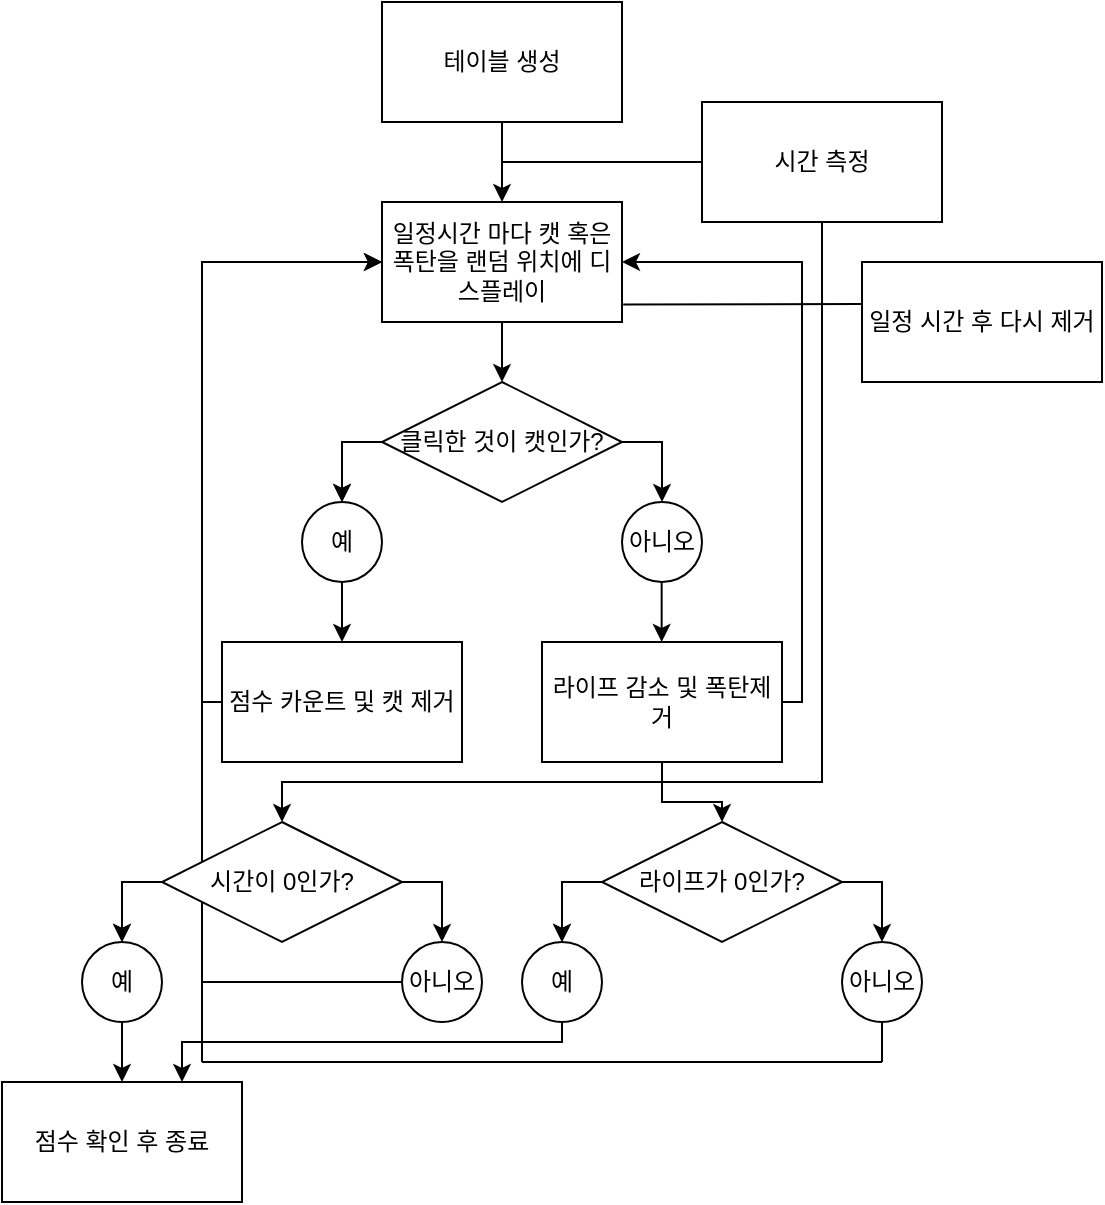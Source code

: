 <mxfile version="16.5.1" type="device"><diagram id="CoQ2O28PI68OsRfiRhM6" name="페이지-1"><mxGraphModel dx="881" dy="854" grid="1" gridSize="10" guides="1" tooltips="1" connect="1" arrows="1" fold="1" page="1" pageScale="1" pageWidth="827" pageHeight="1169" math="0" shadow="0"><root><mxCell id="0"/><mxCell id="1" parent="0"/><mxCell id="dZ31H6b9E3d4goZqUwzB-20" style="edgeStyle=orthogonalEdgeStyle;rounded=0;orthogonalLoop=1;jettySize=auto;html=1;entryX=0.5;entryY=0;entryDx=0;entryDy=0;" parent="1" source="dZ31H6b9E3d4goZqUwzB-1" target="dZ31H6b9E3d4goZqUwzB-2" edge="1"><mxGeometry relative="1" as="geometry"/></mxCell><mxCell id="dZ31H6b9E3d4goZqUwzB-1" value="테이블 생성" style="rounded=0;whiteSpace=wrap;html=1;" parent="1" vertex="1"><mxGeometry x="200" y="110" width="120" height="60" as="geometry"/></mxCell><mxCell id="dZ31H6b9E3d4goZqUwzB-36" style="edgeStyle=orthogonalEdgeStyle;rounded=0;orthogonalLoop=1;jettySize=auto;html=1;entryX=0.5;entryY=0;entryDx=0;entryDy=0;" parent="1" source="dZ31H6b9E3d4goZqUwzB-2" target="dZ31H6b9E3d4goZqUwzB-3" edge="1"><mxGeometry relative="1" as="geometry"/></mxCell><mxCell id="dZ31H6b9E3d4goZqUwzB-2" value="일정시간 마다 캣 혹은 폭탄을 랜덤 위치에 디스플레이" style="rounded=0;whiteSpace=wrap;html=1;" parent="1" vertex="1"><mxGeometry x="200" y="210" width="120" height="60" as="geometry"/></mxCell><mxCell id="dZ31H6b9E3d4goZqUwzB-7" style="edgeStyle=orthogonalEdgeStyle;rounded=0;orthogonalLoop=1;jettySize=auto;html=1;entryX=0.5;entryY=0;entryDx=0;entryDy=0;" parent="1" source="dZ31H6b9E3d4goZqUwzB-3" target="dZ31H6b9E3d4goZqUwzB-5" edge="1"><mxGeometry relative="1" as="geometry"><mxPoint x="180" y="350" as="targetPoint"/><Array as="points"><mxPoint x="180" y="330"/></Array></mxGeometry></mxCell><mxCell id="dZ31H6b9E3d4goZqUwzB-3" value="클릭한 것이 캣인가?" style="rhombus;whiteSpace=wrap;html=1;" parent="1" vertex="1"><mxGeometry x="200" y="300" width="120" height="60" as="geometry"/></mxCell><mxCell id="dZ31H6b9E3d4goZqUwzB-23" style="edgeStyle=orthogonalEdgeStyle;rounded=0;orthogonalLoop=1;jettySize=auto;html=1;entryX=0.5;entryY=0;entryDx=0;entryDy=0;" parent="1" source="dZ31H6b9E3d4goZqUwzB-5" target="dZ31H6b9E3d4goZqUwzB-19" edge="1"><mxGeometry relative="1" as="geometry"/></mxCell><mxCell id="dZ31H6b9E3d4goZqUwzB-5" value="예" style="ellipse;whiteSpace=wrap;html=1;aspect=fixed;" parent="1" vertex="1"><mxGeometry x="160" y="360" width="40" height="40" as="geometry"/></mxCell><mxCell id="dZ31H6b9E3d4goZqUwzB-6" value="아니오" style="ellipse;whiteSpace=wrap;html=1;aspect=fixed;" parent="1" vertex="1"><mxGeometry x="320" y="360" width="40" height="40" as="geometry"/></mxCell><mxCell id="dZ31H6b9E3d4goZqUwzB-11" style="edgeStyle=orthogonalEdgeStyle;rounded=0;orthogonalLoop=1;jettySize=auto;html=1;entryX=0.5;entryY=0;entryDx=0;entryDy=0;" parent="1" edge="1"><mxGeometry relative="1" as="geometry"><mxPoint x="180" y="360" as="targetPoint"/><mxPoint x="200" y="330" as="sourcePoint"/><Array as="points"><mxPoint x="180" y="330"/></Array></mxGeometry></mxCell><mxCell id="dZ31H6b9E3d4goZqUwzB-12" style="edgeStyle=orthogonalEdgeStyle;rounded=0;orthogonalLoop=1;jettySize=auto;html=1;entryX=0.5;entryY=0;entryDx=0;entryDy=0;" parent="1" edge="1"><mxGeometry relative="1" as="geometry"><mxPoint x="340" y="360" as="targetPoint"/><mxPoint x="320" y="330" as="sourcePoint"/><Array as="points"><mxPoint x="340" y="330"/></Array></mxGeometry></mxCell><mxCell id="dZ31H6b9E3d4goZqUwzB-24" style="edgeStyle=orthogonalEdgeStyle;rounded=0;orthogonalLoop=1;jettySize=auto;html=1;entryX=0;entryY=0.5;entryDx=0;entryDy=0;" parent="1" source="dZ31H6b9E3d4goZqUwzB-19" target="dZ31H6b9E3d4goZqUwzB-2" edge="1"><mxGeometry relative="1" as="geometry"><mxPoint x="190" y="240" as="targetPoint"/><Array as="points"><mxPoint x="110" y="460"/><mxPoint x="110" y="240"/></Array></mxGeometry></mxCell><mxCell id="dZ31H6b9E3d4goZqUwzB-19" value="점수 카운트 및 캣 제거" style="rounded=0;whiteSpace=wrap;html=1;" parent="1" vertex="1"><mxGeometry x="120" y="430" width="120" height="60" as="geometry"/></mxCell><mxCell id="dZ31H6b9E3d4goZqUwzB-21" value="" style="endArrow=none;html=1;rounded=0;" parent="1" edge="1"><mxGeometry width="50" height="50" relative="1" as="geometry"><mxPoint x="260" y="190" as="sourcePoint"/><mxPoint x="360" y="190" as="targetPoint"/></mxGeometry></mxCell><mxCell id="n8j-re04Qa5t4qqMFMgC-17" style="edgeStyle=orthogonalEdgeStyle;rounded=0;orthogonalLoop=1;jettySize=auto;html=1;entryX=0.5;entryY=0;entryDx=0;entryDy=0;" edge="1" parent="1" source="dZ31H6b9E3d4goZqUwzB-22" target="n8j-re04Qa5t4qqMFMgC-11"><mxGeometry relative="1" as="geometry"><Array as="points"><mxPoint x="420" y="500"/><mxPoint x="150" y="500"/></Array></mxGeometry></mxCell><mxCell id="dZ31H6b9E3d4goZqUwzB-22" value="시간 측정" style="rounded=0;whiteSpace=wrap;html=1;" parent="1" vertex="1"><mxGeometry x="360" y="160" width="120" height="60" as="geometry"/></mxCell><mxCell id="n8j-re04Qa5t4qqMFMgC-3" style="edgeStyle=orthogonalEdgeStyle;rounded=0;orthogonalLoop=1;jettySize=auto;html=1;entryX=1;entryY=0.5;entryDx=0;entryDy=0;" edge="1" parent="1" source="dZ31H6b9E3d4goZqUwzB-32" target="dZ31H6b9E3d4goZqUwzB-2"><mxGeometry relative="1" as="geometry"><mxPoint x="430" y="240.0" as="targetPoint"/><Array as="points"><mxPoint x="410" y="460"/><mxPoint x="410" y="240"/></Array></mxGeometry></mxCell><mxCell id="n8j-re04Qa5t4qqMFMgC-18" style="edgeStyle=orthogonalEdgeStyle;rounded=0;orthogonalLoop=1;jettySize=auto;html=1;entryX=0.5;entryY=0;entryDx=0;entryDy=0;" edge="1" parent="1" source="dZ31H6b9E3d4goZqUwzB-32" target="n8j-re04Qa5t4qqMFMgC-5"><mxGeometry relative="1" as="geometry"/></mxCell><mxCell id="dZ31H6b9E3d4goZqUwzB-32" value="라이프 감소 및 폭탄제거" style="rounded=0;whiteSpace=wrap;html=1;" parent="1" vertex="1"><mxGeometry x="280" y="430" width="120" height="60" as="geometry"/></mxCell><mxCell id="dZ31H6b9E3d4goZqUwzB-35" style="edgeStyle=orthogonalEdgeStyle;rounded=0;orthogonalLoop=1;jettySize=auto;html=1;entryX=0.5;entryY=0;entryDx=0;entryDy=0;" parent="1" edge="1"><mxGeometry relative="1" as="geometry"><mxPoint x="339.83" y="400" as="sourcePoint"/><mxPoint x="339.83" y="430" as="targetPoint"/></mxGeometry></mxCell><mxCell id="n8j-re04Qa5t4qqMFMgC-4" style="edgeStyle=orthogonalEdgeStyle;rounded=0;orthogonalLoop=1;jettySize=auto;html=1;entryX=0.5;entryY=0;entryDx=0;entryDy=0;" edge="1" source="n8j-re04Qa5t4qqMFMgC-5" target="n8j-re04Qa5t4qqMFMgC-6" parent="1"><mxGeometry relative="1" as="geometry"><mxPoint x="290" y="570" as="targetPoint"/><Array as="points"><mxPoint x="290" y="550"/></Array></mxGeometry></mxCell><mxCell id="n8j-re04Qa5t4qqMFMgC-5" value="라이프가 0인가?" style="rhombus;whiteSpace=wrap;html=1;" vertex="1" parent="1"><mxGeometry x="310" y="520" width="120" height="60" as="geometry"/></mxCell><mxCell id="n8j-re04Qa5t4qqMFMgC-21" style="edgeStyle=orthogonalEdgeStyle;rounded=0;orthogonalLoop=1;jettySize=auto;html=1;entryX=0.75;entryY=0;entryDx=0;entryDy=0;" edge="1" parent="1" source="n8j-re04Qa5t4qqMFMgC-6" target="n8j-re04Qa5t4qqMFMgC-19"><mxGeometry relative="1" as="geometry"><Array as="points"><mxPoint x="290" y="630"/><mxPoint x="100" y="630"/></Array></mxGeometry></mxCell><mxCell id="n8j-re04Qa5t4qqMFMgC-6" value="예" style="ellipse;whiteSpace=wrap;html=1;aspect=fixed;" vertex="1" parent="1"><mxGeometry x="270" y="580" width="40" height="40" as="geometry"/></mxCell><mxCell id="n8j-re04Qa5t4qqMFMgC-7" value="아니오" style="ellipse;whiteSpace=wrap;html=1;aspect=fixed;" vertex="1" parent="1"><mxGeometry x="430" y="580" width="40" height="40" as="geometry"/></mxCell><mxCell id="n8j-re04Qa5t4qqMFMgC-8" style="edgeStyle=orthogonalEdgeStyle;rounded=0;orthogonalLoop=1;jettySize=auto;html=1;entryX=0.5;entryY=0;entryDx=0;entryDy=0;" edge="1" parent="1"><mxGeometry relative="1" as="geometry"><mxPoint x="290" y="580" as="targetPoint"/><mxPoint x="310" y="550" as="sourcePoint"/><Array as="points"><mxPoint x="290" y="550"/></Array></mxGeometry></mxCell><mxCell id="n8j-re04Qa5t4qqMFMgC-9" style="edgeStyle=orthogonalEdgeStyle;rounded=0;orthogonalLoop=1;jettySize=auto;html=1;entryX=0.5;entryY=0;entryDx=0;entryDy=0;" edge="1" parent="1"><mxGeometry relative="1" as="geometry"><mxPoint x="450" y="580" as="targetPoint"/><mxPoint x="430" y="550" as="sourcePoint"/><Array as="points"><mxPoint x="450" y="550"/></Array></mxGeometry></mxCell><mxCell id="n8j-re04Qa5t4qqMFMgC-10" style="edgeStyle=orthogonalEdgeStyle;rounded=0;orthogonalLoop=1;jettySize=auto;html=1;entryX=0.5;entryY=0;entryDx=0;entryDy=0;" edge="1" source="n8j-re04Qa5t4qqMFMgC-11" target="n8j-re04Qa5t4qqMFMgC-12" parent="1"><mxGeometry relative="1" as="geometry"><mxPoint x="70" y="570" as="targetPoint"/><Array as="points"><mxPoint x="70" y="550"/></Array></mxGeometry></mxCell><mxCell id="n8j-re04Qa5t4qqMFMgC-20" style="edgeStyle=orthogonalEdgeStyle;rounded=0;orthogonalLoop=1;jettySize=auto;html=1;entryX=0.5;entryY=0;entryDx=0;entryDy=0;" edge="1" parent="1" source="n8j-re04Qa5t4qqMFMgC-12" target="n8j-re04Qa5t4qqMFMgC-19"><mxGeometry relative="1" as="geometry"/></mxCell><mxCell id="n8j-re04Qa5t4qqMFMgC-12" value="예" style="ellipse;whiteSpace=wrap;html=1;aspect=fixed;" vertex="1" parent="1"><mxGeometry x="50" y="580" width="40" height="40" as="geometry"/></mxCell><mxCell id="n8j-re04Qa5t4qqMFMgC-22" style="edgeStyle=orthogonalEdgeStyle;rounded=0;orthogonalLoop=1;jettySize=auto;html=1;" edge="1" parent="1" source="n8j-re04Qa5t4qqMFMgC-13"><mxGeometry relative="1" as="geometry"><mxPoint x="200" y="240" as="targetPoint"/><Array as="points"><mxPoint x="110" y="600"/></Array></mxGeometry></mxCell><mxCell id="n8j-re04Qa5t4qqMFMgC-13" value="아니오" style="ellipse;whiteSpace=wrap;html=1;aspect=fixed;" vertex="1" parent="1"><mxGeometry x="210" y="580" width="40" height="40" as="geometry"/></mxCell><mxCell id="n8j-re04Qa5t4qqMFMgC-14" style="edgeStyle=orthogonalEdgeStyle;rounded=0;orthogonalLoop=1;jettySize=auto;html=1;entryX=0.5;entryY=0;entryDx=0;entryDy=0;" edge="1" parent="1"><mxGeometry relative="1" as="geometry"><mxPoint x="70" y="580" as="targetPoint"/><mxPoint x="90" y="550" as="sourcePoint"/><Array as="points"><mxPoint x="70" y="550"/></Array></mxGeometry></mxCell><mxCell id="n8j-re04Qa5t4qqMFMgC-15" style="edgeStyle=orthogonalEdgeStyle;rounded=0;orthogonalLoop=1;jettySize=auto;html=1;entryX=0.5;entryY=0;entryDx=0;entryDy=0;" edge="1" parent="1"><mxGeometry relative="1" as="geometry"><mxPoint x="230" y="580" as="targetPoint"/><mxPoint x="210" y="550" as="sourcePoint"/><Array as="points"><mxPoint x="230" y="550"/></Array></mxGeometry></mxCell><mxCell id="n8j-re04Qa5t4qqMFMgC-19" value="점수 확인 후 종료" style="rounded=0;whiteSpace=wrap;html=1;" vertex="1" parent="1"><mxGeometry x="10" y="650" width="120" height="60" as="geometry"/></mxCell><mxCell id="n8j-re04Qa5t4qqMFMgC-11" value="시간이 0인가?" style="rhombus;whiteSpace=wrap;html=1;" vertex="1" parent="1"><mxGeometry x="90" y="520" width="120" height="60" as="geometry"/></mxCell><mxCell id="n8j-re04Qa5t4qqMFMgC-25" value="" style="endArrow=none;html=1;rounded=0;entryX=0.5;entryY=1;entryDx=0;entryDy=0;" edge="1" parent="1" target="n8j-re04Qa5t4qqMFMgC-7"><mxGeometry width="50" height="50" relative="1" as="geometry"><mxPoint x="450" y="640" as="sourcePoint"/><mxPoint x="360" y="650" as="targetPoint"/></mxGeometry></mxCell><mxCell id="n8j-re04Qa5t4qqMFMgC-26" value="" style="endArrow=none;html=1;rounded=0;" edge="1" parent="1"><mxGeometry width="50" height="50" relative="1" as="geometry"><mxPoint x="110" y="640" as="sourcePoint"/><mxPoint x="450" y="640" as="targetPoint"/></mxGeometry></mxCell><mxCell id="n8j-re04Qa5t4qqMFMgC-27" value="" style="endArrow=none;html=1;rounded=0;" edge="1" parent="1"><mxGeometry width="50" height="50" relative="1" as="geometry"><mxPoint x="110" y="640" as="sourcePoint"/><mxPoint x="110" y="600" as="targetPoint"/></mxGeometry></mxCell><mxCell id="n8j-re04Qa5t4qqMFMgC-28" value="일정 시간 후 다시 제거" style="rounded=0;whiteSpace=wrap;html=1;" vertex="1" parent="1"><mxGeometry x="440" y="240" width="120" height="60" as="geometry"/></mxCell><mxCell id="n8j-re04Qa5t4qqMFMgC-29" value="" style="endArrow=none;html=1;rounded=0;exitX=1.005;exitY=0.855;exitDx=0;exitDy=0;exitPerimeter=0;" edge="1" parent="1" source="dZ31H6b9E3d4goZqUwzB-2"><mxGeometry width="50" height="50" relative="1" as="geometry"><mxPoint x="340" y="310" as="sourcePoint"/><mxPoint x="440" y="261" as="targetPoint"/></mxGeometry></mxCell></root></mxGraphModel></diagram></mxfile>